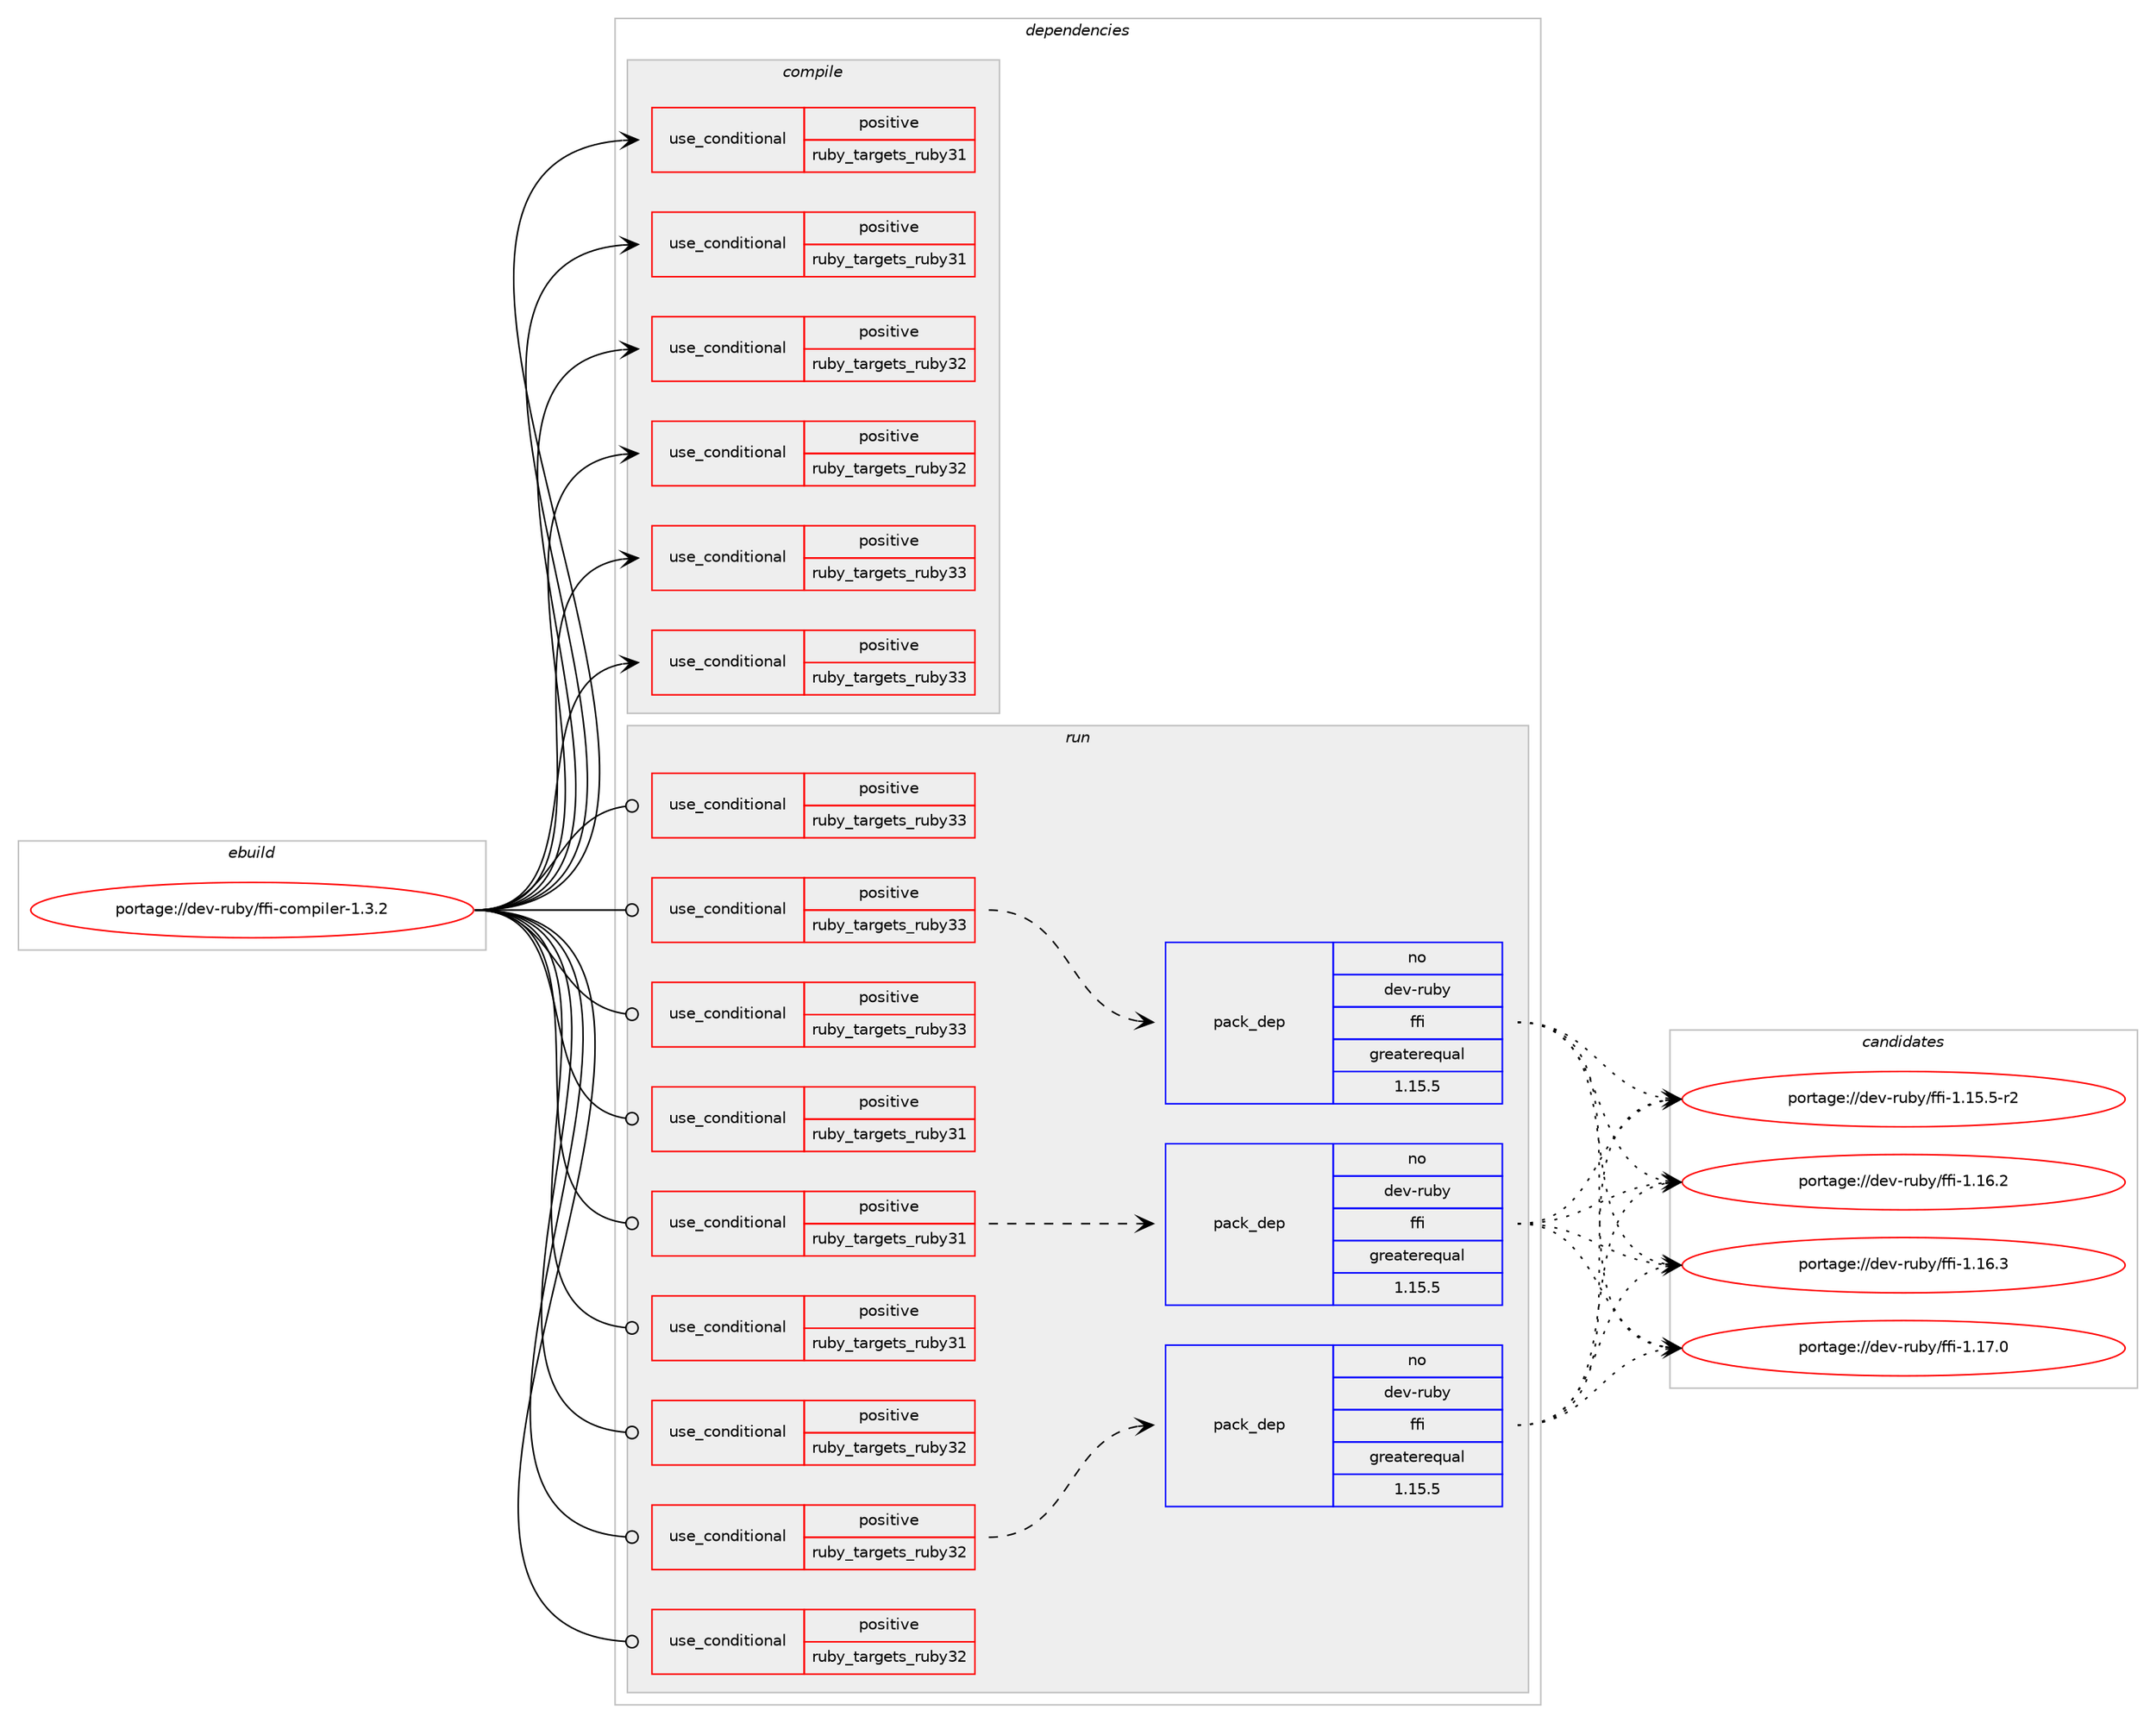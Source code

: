 digraph prolog {

# *************
# Graph options
# *************

newrank=true;
concentrate=true;
compound=true;
graph [rankdir=LR,fontname=Helvetica,fontsize=10,ranksep=1.5];#, ranksep=2.5, nodesep=0.2];
edge  [arrowhead=vee];
node  [fontname=Helvetica,fontsize=10];

# **********
# The ebuild
# **********

subgraph cluster_leftcol {
color=gray;
rank=same;
label=<<i>ebuild</i>>;
id [label="portage://dev-ruby/ffi-compiler-1.3.2", color=red, width=4, href="../dev-ruby/ffi-compiler-1.3.2.svg"];
}

# ****************
# The dependencies
# ****************

subgraph cluster_midcol {
color=gray;
label=<<i>dependencies</i>>;
subgraph cluster_compile {
fillcolor="#eeeeee";
style=filled;
label=<<i>compile</i>>;
subgraph cond46729 {
dependency93923 [label=<<TABLE BORDER="0" CELLBORDER="1" CELLSPACING="0" CELLPADDING="4"><TR><TD ROWSPAN="3" CELLPADDING="10">use_conditional</TD></TR><TR><TD>positive</TD></TR><TR><TD>ruby_targets_ruby31</TD></TR></TABLE>>, shape=none, color=red];
# *** BEGIN UNKNOWN DEPENDENCY TYPE (TODO) ***
# dependency93923 -> package_dependency(portage://dev-ruby/ffi-compiler-1.3.2,install,no,dev-lang,ruby,none,[,,],[slot(3.1)],[])
# *** END UNKNOWN DEPENDENCY TYPE (TODO) ***

}
id:e -> dependency93923:w [weight=20,style="solid",arrowhead="vee"];
subgraph cond46730 {
dependency93924 [label=<<TABLE BORDER="0" CELLBORDER="1" CELLSPACING="0" CELLPADDING="4"><TR><TD ROWSPAN="3" CELLPADDING="10">use_conditional</TD></TR><TR><TD>positive</TD></TR><TR><TD>ruby_targets_ruby31</TD></TR></TABLE>>, shape=none, color=red];
# *** BEGIN UNKNOWN DEPENDENCY TYPE (TODO) ***
# dependency93924 -> package_dependency(portage://dev-ruby/ffi-compiler-1.3.2,install,no,virtual,rubygems,none,[,,],[],[use(enable(ruby_targets_ruby31),negative)])
# *** END UNKNOWN DEPENDENCY TYPE (TODO) ***

}
id:e -> dependency93924:w [weight=20,style="solid",arrowhead="vee"];
subgraph cond46731 {
dependency93925 [label=<<TABLE BORDER="0" CELLBORDER="1" CELLSPACING="0" CELLPADDING="4"><TR><TD ROWSPAN="3" CELLPADDING="10">use_conditional</TD></TR><TR><TD>positive</TD></TR><TR><TD>ruby_targets_ruby32</TD></TR></TABLE>>, shape=none, color=red];
# *** BEGIN UNKNOWN DEPENDENCY TYPE (TODO) ***
# dependency93925 -> package_dependency(portage://dev-ruby/ffi-compiler-1.3.2,install,no,dev-lang,ruby,none,[,,],[slot(3.2)],[])
# *** END UNKNOWN DEPENDENCY TYPE (TODO) ***

}
id:e -> dependency93925:w [weight=20,style="solid",arrowhead="vee"];
subgraph cond46732 {
dependency93926 [label=<<TABLE BORDER="0" CELLBORDER="1" CELLSPACING="0" CELLPADDING="4"><TR><TD ROWSPAN="3" CELLPADDING="10">use_conditional</TD></TR><TR><TD>positive</TD></TR><TR><TD>ruby_targets_ruby32</TD></TR></TABLE>>, shape=none, color=red];
# *** BEGIN UNKNOWN DEPENDENCY TYPE (TODO) ***
# dependency93926 -> package_dependency(portage://dev-ruby/ffi-compiler-1.3.2,install,no,virtual,rubygems,none,[,,],[],[use(enable(ruby_targets_ruby32),negative)])
# *** END UNKNOWN DEPENDENCY TYPE (TODO) ***

}
id:e -> dependency93926:w [weight=20,style="solid",arrowhead="vee"];
subgraph cond46733 {
dependency93927 [label=<<TABLE BORDER="0" CELLBORDER="1" CELLSPACING="0" CELLPADDING="4"><TR><TD ROWSPAN="3" CELLPADDING="10">use_conditional</TD></TR><TR><TD>positive</TD></TR><TR><TD>ruby_targets_ruby33</TD></TR></TABLE>>, shape=none, color=red];
# *** BEGIN UNKNOWN DEPENDENCY TYPE (TODO) ***
# dependency93927 -> package_dependency(portage://dev-ruby/ffi-compiler-1.3.2,install,no,dev-lang,ruby,none,[,,],[slot(3.3)],[])
# *** END UNKNOWN DEPENDENCY TYPE (TODO) ***

}
id:e -> dependency93927:w [weight=20,style="solid",arrowhead="vee"];
subgraph cond46734 {
dependency93928 [label=<<TABLE BORDER="0" CELLBORDER="1" CELLSPACING="0" CELLPADDING="4"><TR><TD ROWSPAN="3" CELLPADDING="10">use_conditional</TD></TR><TR><TD>positive</TD></TR><TR><TD>ruby_targets_ruby33</TD></TR></TABLE>>, shape=none, color=red];
# *** BEGIN UNKNOWN DEPENDENCY TYPE (TODO) ***
# dependency93928 -> package_dependency(portage://dev-ruby/ffi-compiler-1.3.2,install,no,virtual,rubygems,none,[,,],[],[use(enable(ruby_targets_ruby33),negative)])
# *** END UNKNOWN DEPENDENCY TYPE (TODO) ***

}
id:e -> dependency93928:w [weight=20,style="solid",arrowhead="vee"];
}
subgraph cluster_compileandrun {
fillcolor="#eeeeee";
style=filled;
label=<<i>compile and run</i>>;
}
subgraph cluster_run {
fillcolor="#eeeeee";
style=filled;
label=<<i>run</i>>;
subgraph cond46735 {
dependency93929 [label=<<TABLE BORDER="0" CELLBORDER="1" CELLSPACING="0" CELLPADDING="4"><TR><TD ROWSPAN="3" CELLPADDING="10">use_conditional</TD></TR><TR><TD>positive</TD></TR><TR><TD>ruby_targets_ruby31</TD></TR></TABLE>>, shape=none, color=red];
# *** BEGIN UNKNOWN DEPENDENCY TYPE (TODO) ***
# dependency93929 -> package_dependency(portage://dev-ruby/ffi-compiler-1.3.2,run,no,dev-lang,ruby,none,[,,],[slot(3.1)],[])
# *** END UNKNOWN DEPENDENCY TYPE (TODO) ***

}
id:e -> dependency93929:w [weight=20,style="solid",arrowhead="odot"];
subgraph cond46736 {
dependency93930 [label=<<TABLE BORDER="0" CELLBORDER="1" CELLSPACING="0" CELLPADDING="4"><TR><TD ROWSPAN="3" CELLPADDING="10">use_conditional</TD></TR><TR><TD>positive</TD></TR><TR><TD>ruby_targets_ruby31</TD></TR></TABLE>>, shape=none, color=red];
# *** BEGIN UNKNOWN DEPENDENCY TYPE (TODO) ***
# dependency93930 -> package_dependency(portage://dev-ruby/ffi-compiler-1.3.2,run,no,dev-ruby,rake,none,[,,],[],[use(enable(ruby_targets_ruby31),negative)])
# *** END UNKNOWN DEPENDENCY TYPE (TODO) ***

subgraph pack45897 {
dependency93931 [label=<<TABLE BORDER="0" CELLBORDER="1" CELLSPACING="0" CELLPADDING="4" WIDTH="220"><TR><TD ROWSPAN="6" CELLPADDING="30">pack_dep</TD></TR><TR><TD WIDTH="110">no</TD></TR><TR><TD>dev-ruby</TD></TR><TR><TD>ffi</TD></TR><TR><TD>greaterequal</TD></TR><TR><TD>1.15.5</TD></TR></TABLE>>, shape=none, color=blue];
}
dependency93930:e -> dependency93931:w [weight=20,style="dashed",arrowhead="vee"];
}
id:e -> dependency93930:w [weight=20,style="solid",arrowhead="odot"];
subgraph cond46737 {
dependency93932 [label=<<TABLE BORDER="0" CELLBORDER="1" CELLSPACING="0" CELLPADDING="4"><TR><TD ROWSPAN="3" CELLPADDING="10">use_conditional</TD></TR><TR><TD>positive</TD></TR><TR><TD>ruby_targets_ruby31</TD></TR></TABLE>>, shape=none, color=red];
# *** BEGIN UNKNOWN DEPENDENCY TYPE (TODO) ***
# dependency93932 -> package_dependency(portage://dev-ruby/ffi-compiler-1.3.2,run,no,virtual,rubygems,none,[,,],[],[use(enable(ruby_targets_ruby31),negative)])
# *** END UNKNOWN DEPENDENCY TYPE (TODO) ***

}
id:e -> dependency93932:w [weight=20,style="solid",arrowhead="odot"];
subgraph cond46738 {
dependency93933 [label=<<TABLE BORDER="0" CELLBORDER="1" CELLSPACING="0" CELLPADDING="4"><TR><TD ROWSPAN="3" CELLPADDING="10">use_conditional</TD></TR><TR><TD>positive</TD></TR><TR><TD>ruby_targets_ruby32</TD></TR></TABLE>>, shape=none, color=red];
# *** BEGIN UNKNOWN DEPENDENCY TYPE (TODO) ***
# dependency93933 -> package_dependency(portage://dev-ruby/ffi-compiler-1.3.2,run,no,dev-lang,ruby,none,[,,],[slot(3.2)],[])
# *** END UNKNOWN DEPENDENCY TYPE (TODO) ***

}
id:e -> dependency93933:w [weight=20,style="solid",arrowhead="odot"];
subgraph cond46739 {
dependency93934 [label=<<TABLE BORDER="0" CELLBORDER="1" CELLSPACING="0" CELLPADDING="4"><TR><TD ROWSPAN="3" CELLPADDING="10">use_conditional</TD></TR><TR><TD>positive</TD></TR><TR><TD>ruby_targets_ruby32</TD></TR></TABLE>>, shape=none, color=red];
# *** BEGIN UNKNOWN DEPENDENCY TYPE (TODO) ***
# dependency93934 -> package_dependency(portage://dev-ruby/ffi-compiler-1.3.2,run,no,dev-ruby,rake,none,[,,],[],[use(enable(ruby_targets_ruby32),negative)])
# *** END UNKNOWN DEPENDENCY TYPE (TODO) ***

subgraph pack45898 {
dependency93935 [label=<<TABLE BORDER="0" CELLBORDER="1" CELLSPACING="0" CELLPADDING="4" WIDTH="220"><TR><TD ROWSPAN="6" CELLPADDING="30">pack_dep</TD></TR><TR><TD WIDTH="110">no</TD></TR><TR><TD>dev-ruby</TD></TR><TR><TD>ffi</TD></TR><TR><TD>greaterequal</TD></TR><TR><TD>1.15.5</TD></TR></TABLE>>, shape=none, color=blue];
}
dependency93934:e -> dependency93935:w [weight=20,style="dashed",arrowhead="vee"];
}
id:e -> dependency93934:w [weight=20,style="solid",arrowhead="odot"];
subgraph cond46740 {
dependency93936 [label=<<TABLE BORDER="0" CELLBORDER="1" CELLSPACING="0" CELLPADDING="4"><TR><TD ROWSPAN="3" CELLPADDING="10">use_conditional</TD></TR><TR><TD>positive</TD></TR><TR><TD>ruby_targets_ruby32</TD></TR></TABLE>>, shape=none, color=red];
# *** BEGIN UNKNOWN DEPENDENCY TYPE (TODO) ***
# dependency93936 -> package_dependency(portage://dev-ruby/ffi-compiler-1.3.2,run,no,virtual,rubygems,none,[,,],[],[use(enable(ruby_targets_ruby32),negative)])
# *** END UNKNOWN DEPENDENCY TYPE (TODO) ***

}
id:e -> dependency93936:w [weight=20,style="solid",arrowhead="odot"];
subgraph cond46741 {
dependency93937 [label=<<TABLE BORDER="0" CELLBORDER="1" CELLSPACING="0" CELLPADDING="4"><TR><TD ROWSPAN="3" CELLPADDING="10">use_conditional</TD></TR><TR><TD>positive</TD></TR><TR><TD>ruby_targets_ruby33</TD></TR></TABLE>>, shape=none, color=red];
# *** BEGIN UNKNOWN DEPENDENCY TYPE (TODO) ***
# dependency93937 -> package_dependency(portage://dev-ruby/ffi-compiler-1.3.2,run,no,dev-lang,ruby,none,[,,],[slot(3.3)],[])
# *** END UNKNOWN DEPENDENCY TYPE (TODO) ***

}
id:e -> dependency93937:w [weight=20,style="solid",arrowhead="odot"];
subgraph cond46742 {
dependency93938 [label=<<TABLE BORDER="0" CELLBORDER="1" CELLSPACING="0" CELLPADDING="4"><TR><TD ROWSPAN="3" CELLPADDING="10">use_conditional</TD></TR><TR><TD>positive</TD></TR><TR><TD>ruby_targets_ruby33</TD></TR></TABLE>>, shape=none, color=red];
# *** BEGIN UNKNOWN DEPENDENCY TYPE (TODO) ***
# dependency93938 -> package_dependency(portage://dev-ruby/ffi-compiler-1.3.2,run,no,dev-ruby,rake,none,[,,],[],[use(enable(ruby_targets_ruby33),negative)])
# *** END UNKNOWN DEPENDENCY TYPE (TODO) ***

subgraph pack45899 {
dependency93939 [label=<<TABLE BORDER="0" CELLBORDER="1" CELLSPACING="0" CELLPADDING="4" WIDTH="220"><TR><TD ROWSPAN="6" CELLPADDING="30">pack_dep</TD></TR><TR><TD WIDTH="110">no</TD></TR><TR><TD>dev-ruby</TD></TR><TR><TD>ffi</TD></TR><TR><TD>greaterequal</TD></TR><TR><TD>1.15.5</TD></TR></TABLE>>, shape=none, color=blue];
}
dependency93938:e -> dependency93939:w [weight=20,style="dashed",arrowhead="vee"];
}
id:e -> dependency93938:w [weight=20,style="solid",arrowhead="odot"];
subgraph cond46743 {
dependency93940 [label=<<TABLE BORDER="0" CELLBORDER="1" CELLSPACING="0" CELLPADDING="4"><TR><TD ROWSPAN="3" CELLPADDING="10">use_conditional</TD></TR><TR><TD>positive</TD></TR><TR><TD>ruby_targets_ruby33</TD></TR></TABLE>>, shape=none, color=red];
# *** BEGIN UNKNOWN DEPENDENCY TYPE (TODO) ***
# dependency93940 -> package_dependency(portage://dev-ruby/ffi-compiler-1.3.2,run,no,virtual,rubygems,none,[,,],[],[use(enable(ruby_targets_ruby33),negative)])
# *** END UNKNOWN DEPENDENCY TYPE (TODO) ***

}
id:e -> dependency93940:w [weight=20,style="solid",arrowhead="odot"];
}
}

# **************
# The candidates
# **************

subgraph cluster_choices {
rank=same;
color=gray;
label=<<i>candidates</i>>;

subgraph choice45897 {
color=black;
nodesep=1;
choice100101118451141179812147102102105454946495346534511450 [label="portage://dev-ruby/ffi-1.15.5-r2", color=red, width=4,href="../dev-ruby/ffi-1.15.5-r2.svg"];
choice10010111845114117981214710210210545494649544650 [label="portage://dev-ruby/ffi-1.16.2", color=red, width=4,href="../dev-ruby/ffi-1.16.2.svg"];
choice10010111845114117981214710210210545494649544651 [label="portage://dev-ruby/ffi-1.16.3", color=red, width=4,href="../dev-ruby/ffi-1.16.3.svg"];
choice10010111845114117981214710210210545494649554648 [label="portage://dev-ruby/ffi-1.17.0", color=red, width=4,href="../dev-ruby/ffi-1.17.0.svg"];
dependency93931:e -> choice100101118451141179812147102102105454946495346534511450:w [style=dotted,weight="100"];
dependency93931:e -> choice10010111845114117981214710210210545494649544650:w [style=dotted,weight="100"];
dependency93931:e -> choice10010111845114117981214710210210545494649544651:w [style=dotted,weight="100"];
dependency93931:e -> choice10010111845114117981214710210210545494649554648:w [style=dotted,weight="100"];
}
subgraph choice45898 {
color=black;
nodesep=1;
choice100101118451141179812147102102105454946495346534511450 [label="portage://dev-ruby/ffi-1.15.5-r2", color=red, width=4,href="../dev-ruby/ffi-1.15.5-r2.svg"];
choice10010111845114117981214710210210545494649544650 [label="portage://dev-ruby/ffi-1.16.2", color=red, width=4,href="../dev-ruby/ffi-1.16.2.svg"];
choice10010111845114117981214710210210545494649544651 [label="portage://dev-ruby/ffi-1.16.3", color=red, width=4,href="../dev-ruby/ffi-1.16.3.svg"];
choice10010111845114117981214710210210545494649554648 [label="portage://dev-ruby/ffi-1.17.0", color=red, width=4,href="../dev-ruby/ffi-1.17.0.svg"];
dependency93935:e -> choice100101118451141179812147102102105454946495346534511450:w [style=dotted,weight="100"];
dependency93935:e -> choice10010111845114117981214710210210545494649544650:w [style=dotted,weight="100"];
dependency93935:e -> choice10010111845114117981214710210210545494649544651:w [style=dotted,weight="100"];
dependency93935:e -> choice10010111845114117981214710210210545494649554648:w [style=dotted,weight="100"];
}
subgraph choice45899 {
color=black;
nodesep=1;
choice100101118451141179812147102102105454946495346534511450 [label="portage://dev-ruby/ffi-1.15.5-r2", color=red, width=4,href="../dev-ruby/ffi-1.15.5-r2.svg"];
choice10010111845114117981214710210210545494649544650 [label="portage://dev-ruby/ffi-1.16.2", color=red, width=4,href="../dev-ruby/ffi-1.16.2.svg"];
choice10010111845114117981214710210210545494649544651 [label="portage://dev-ruby/ffi-1.16.3", color=red, width=4,href="../dev-ruby/ffi-1.16.3.svg"];
choice10010111845114117981214710210210545494649554648 [label="portage://dev-ruby/ffi-1.17.0", color=red, width=4,href="../dev-ruby/ffi-1.17.0.svg"];
dependency93939:e -> choice100101118451141179812147102102105454946495346534511450:w [style=dotted,weight="100"];
dependency93939:e -> choice10010111845114117981214710210210545494649544650:w [style=dotted,weight="100"];
dependency93939:e -> choice10010111845114117981214710210210545494649544651:w [style=dotted,weight="100"];
dependency93939:e -> choice10010111845114117981214710210210545494649554648:w [style=dotted,weight="100"];
}
}

}
